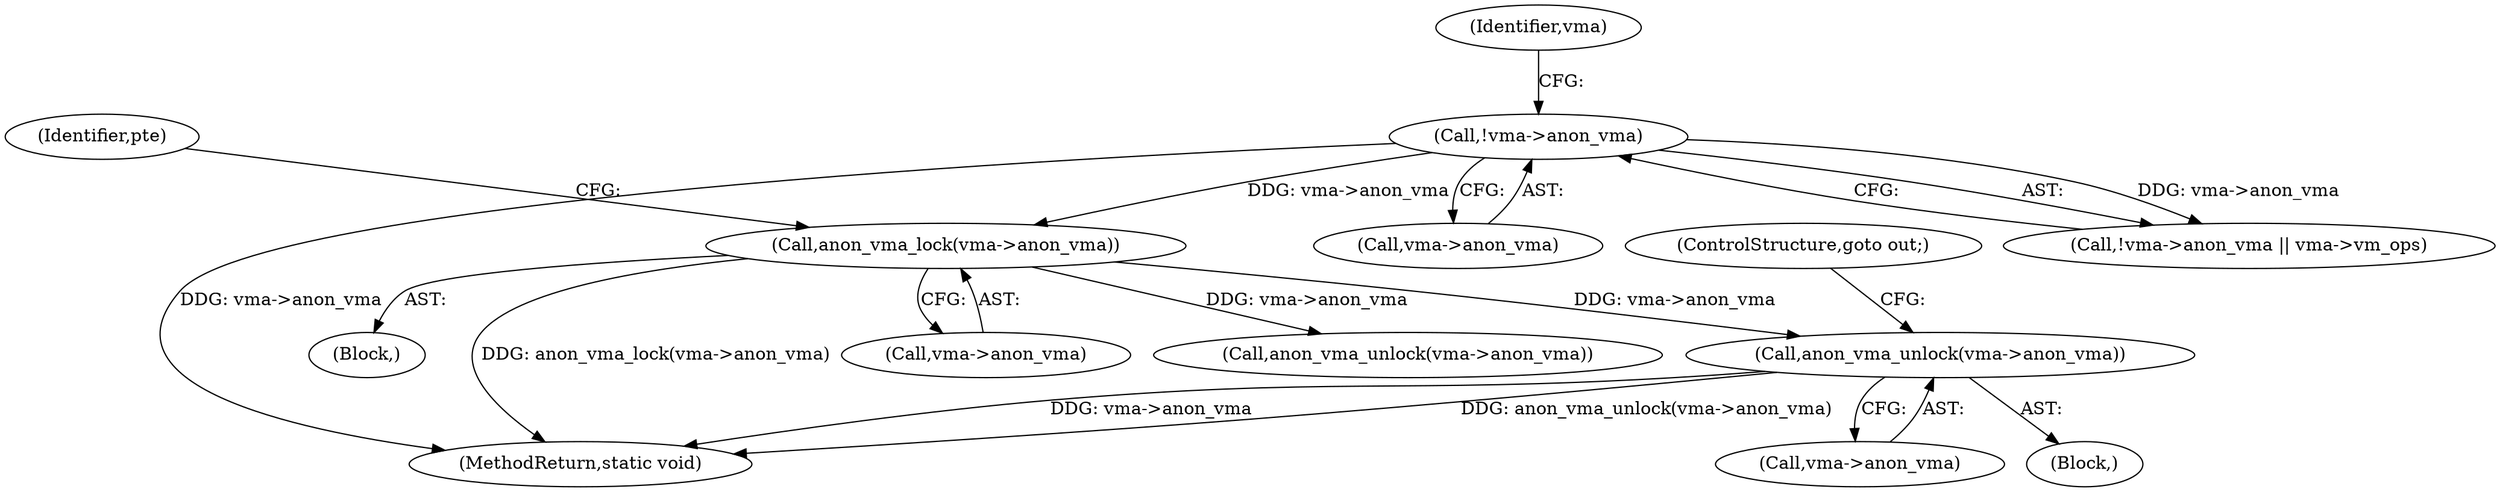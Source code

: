digraph "0_linux_78f11a255749d09025f54d4e2df4fbcb031530e2@pointer" {
"1000343" [label="(Call,anon_vma_unlock(vma->anon_vma))"];
"1000276" [label="(Call,anon_vma_lock(vma->anon_vma))"];
"1000218" [label="(Call,!vma->anon_vma)"];
"1000347" [label="(ControlStructure,goto out;)"];
"1000218" [label="(Call,!vma->anon_vma)"];
"1000276" [label="(Call,anon_vma_lock(vma->anon_vma))"];
"1000320" [label="(Block,)"];
"1000343" [label="(Call,anon_vma_unlock(vma->anon_vma))"];
"1000115" [label="(Block,)"];
"1000281" [label="(Identifier,pte)"];
"1000277" [label="(Call,vma->anon_vma)"];
"1000219" [label="(Call,vma->anon_vma)"];
"1000217" [label="(Call,!vma->anon_vma || vma->vm_ops)"];
"1000344" [label="(Call,vma->anon_vma)"];
"1000348" [label="(Call,anon_vma_unlock(vma->anon_vma))"];
"1000448" [label="(MethodReturn,static void)"];
"1000223" [label="(Identifier,vma)"];
"1000343" -> "1000320"  [label="AST: "];
"1000343" -> "1000344"  [label="CFG: "];
"1000344" -> "1000343"  [label="AST: "];
"1000347" -> "1000343"  [label="CFG: "];
"1000343" -> "1000448"  [label="DDG: vma->anon_vma"];
"1000343" -> "1000448"  [label="DDG: anon_vma_unlock(vma->anon_vma)"];
"1000276" -> "1000343"  [label="DDG: vma->anon_vma"];
"1000276" -> "1000115"  [label="AST: "];
"1000276" -> "1000277"  [label="CFG: "];
"1000277" -> "1000276"  [label="AST: "];
"1000281" -> "1000276"  [label="CFG: "];
"1000276" -> "1000448"  [label="DDG: anon_vma_lock(vma->anon_vma)"];
"1000218" -> "1000276"  [label="DDG: vma->anon_vma"];
"1000276" -> "1000348"  [label="DDG: vma->anon_vma"];
"1000218" -> "1000217"  [label="AST: "];
"1000218" -> "1000219"  [label="CFG: "];
"1000219" -> "1000218"  [label="AST: "];
"1000223" -> "1000218"  [label="CFG: "];
"1000217" -> "1000218"  [label="CFG: "];
"1000218" -> "1000448"  [label="DDG: vma->anon_vma"];
"1000218" -> "1000217"  [label="DDG: vma->anon_vma"];
}
